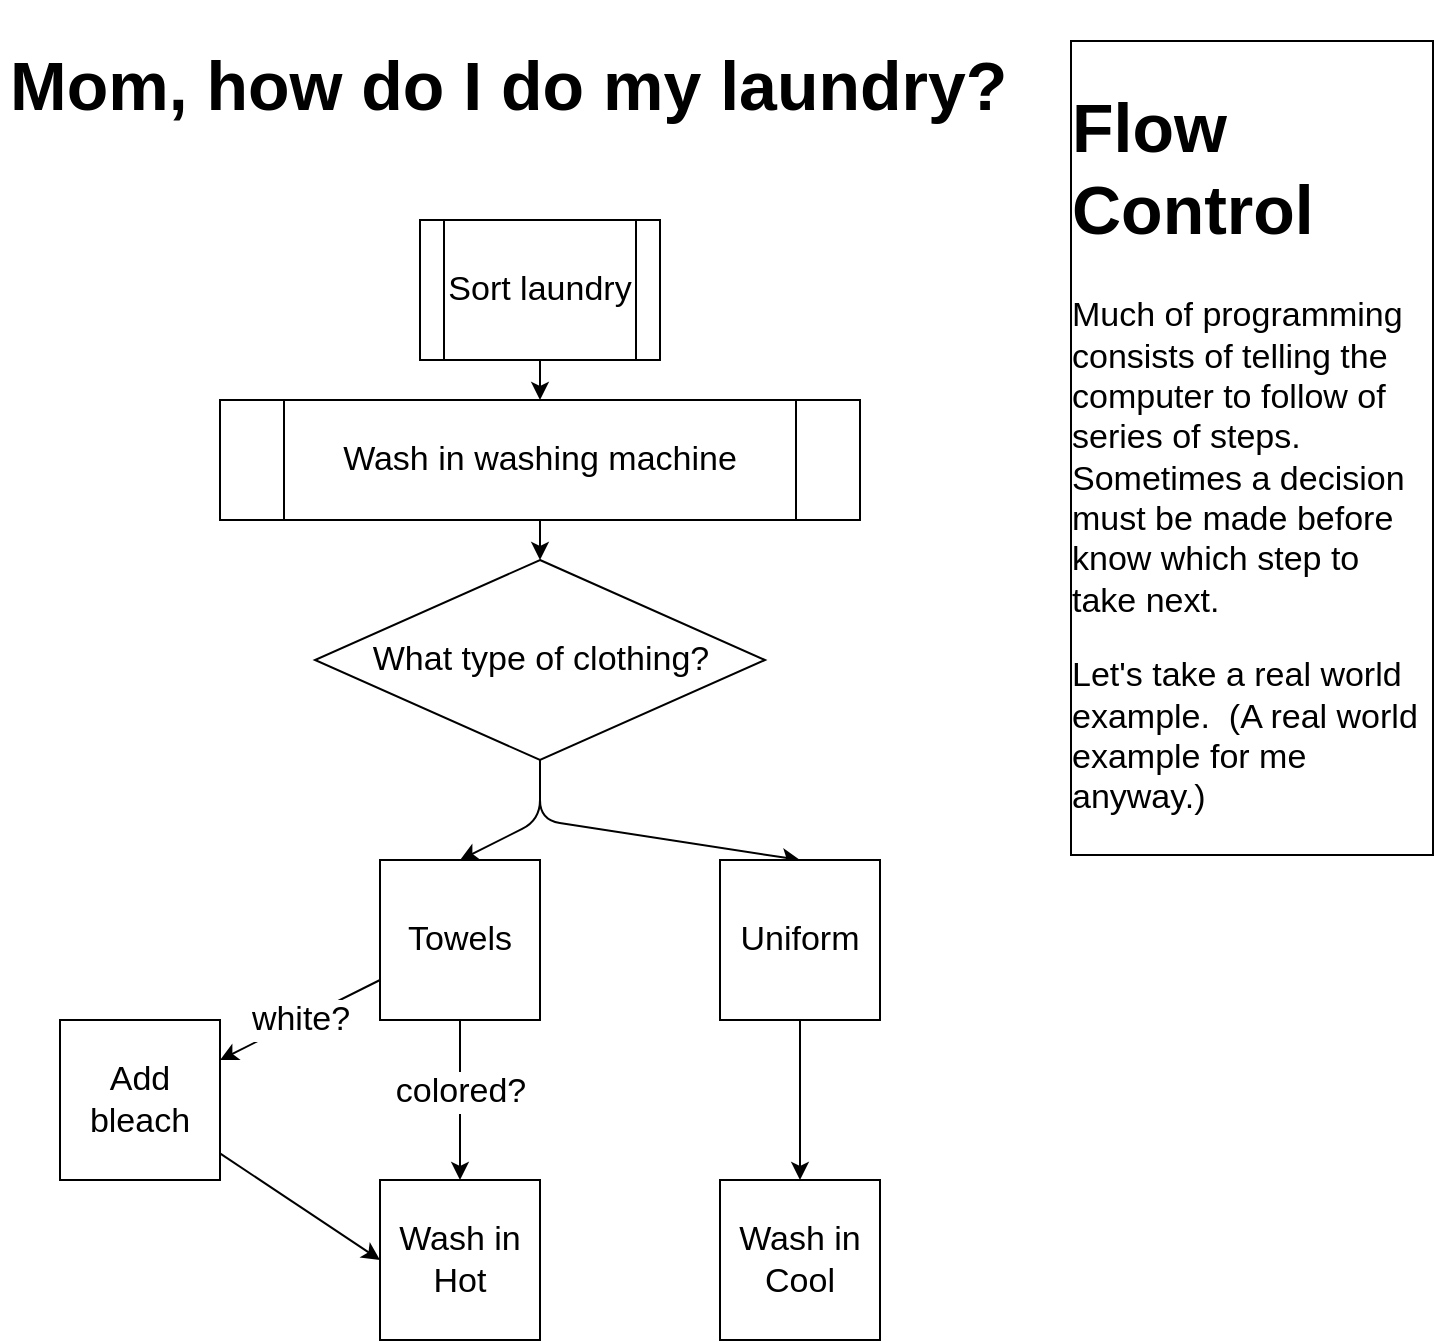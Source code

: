 <mxfile>
    <diagram id="wYqT8Si3l1c4VjrAS-H8" name="Page-1">
        <mxGraphModel dx="1289" dy="1494" grid="1" gridSize="10" guides="1" tooltips="1" connect="1" arrows="1" fold="1" page="1" pageScale="1" pageWidth="850" pageHeight="1100" math="0" shadow="0">
            <root>
                <mxCell id="0"/>
                <mxCell id="1" parent="0"/>
                <mxCell id="6" value="&lt;h1&gt;Flow Control&lt;/h1&gt;&lt;p&gt;Much of programming consists of telling the computer to follow of series of steps.&amp;nbsp; Sometimes a decision must be made before know which step to take next.&lt;/p&gt;&lt;p&gt;Let's take a real world example.&amp;nbsp; (A real world example for me anyway.)&lt;/p&gt;" style="text;html=1;strokeColor=none;fillColor=none;spacing=5;spacingTop=-20;whiteSpace=wrap;overflow=hidden;rounded=0;labelBorderColor=default;fontSize=17;" parent="1" vertex="1">
                    <mxGeometry x="540" y="20" width="190" height="400" as="geometry"/>
                </mxCell>
                <mxCell id="7" value="&lt;h1&gt;Mom, how do I do my laundry?&lt;/h1&gt;" style="text;html=1;strokeColor=none;fillColor=none;spacing=5;spacingTop=-20;whiteSpace=wrap;overflow=hidden;rounded=0;labelBorderColor=none;fontSize=17;" parent="1" vertex="1">
                    <mxGeometry x="10" width="530" height="70" as="geometry"/>
                </mxCell>
                <mxCell id="10" value="" style="edgeStyle=none;html=1;fontSize=17;" parent="1" source="8" target="9" edge="1">
                    <mxGeometry relative="1" as="geometry"/>
                </mxCell>
                <mxCell id="8" value="Sort laundry" style="shape=process;whiteSpace=wrap;html=1;backgroundOutline=1;labelBorderColor=none;fontSize=17;" parent="1" vertex="1">
                    <mxGeometry x="220" y="100" width="120" height="70" as="geometry"/>
                </mxCell>
                <mxCell id="13" value="" style="edgeStyle=none;html=1;fontSize=17;entryX=0.5;entryY=0;entryDx=0;entryDy=0;" parent="1" source="9" target="11" edge="1">
                    <mxGeometry relative="1" as="geometry"/>
                </mxCell>
                <mxCell id="9" value="Wash in washing machine" style="shape=process;whiteSpace=wrap;html=1;backgroundOutline=1;labelBorderColor=none;fontSize=17;" parent="1" vertex="1">
                    <mxGeometry x="120" y="190" width="320" height="60" as="geometry"/>
                </mxCell>
                <mxCell id="16" value="" style="edgeStyle=none;html=1;fontSize=17;entryX=0.5;entryY=0;entryDx=0;entryDy=0;exitX=0.5;exitY=1;exitDx=0;exitDy=0;" parent="1" source="11" target="14" edge="1">
                    <mxGeometry relative="1" as="geometry">
                        <mxPoint x="50" y="355" as="targetPoint"/>
                        <Array as="points">
                            <mxPoint x="280" y="400"/>
                        </Array>
                    </mxGeometry>
                </mxCell>
                <mxCell id="28" style="edgeStyle=none;html=1;exitX=0.5;exitY=1;exitDx=0;exitDy=0;entryX=0.5;entryY=0;entryDx=0;entryDy=0;" edge="1" parent="1" source="11" target="27">
                    <mxGeometry relative="1" as="geometry">
                        <Array as="points">
                            <mxPoint x="280" y="400"/>
                        </Array>
                    </mxGeometry>
                </mxCell>
                <mxCell id="11" value="What type of clothing?" style="rhombus;whiteSpace=wrap;html=1;labelBorderColor=none;fontSize=17;" parent="1" vertex="1">
                    <mxGeometry x="167.5" y="270" width="225" height="100" as="geometry"/>
                </mxCell>
                <mxCell id="18" value="" style="edgeStyle=none;html=1;fontSize=17;" parent="1" source="14" target="17" edge="1">
                    <mxGeometry relative="1" as="geometry"/>
                </mxCell>
                <mxCell id="25" value="colored?" style="edgeLabel;html=1;align=center;verticalAlign=middle;resizable=0;points=[];fontSize=17;" parent="18" vertex="1" connectable="0">
                    <mxGeometry x="-0.114" relative="1" as="geometry">
                        <mxPoint as="offset"/>
                    </mxGeometry>
                </mxCell>
                <mxCell id="22" value="white?" style="edgeStyle=none;html=1;fontSize=17;" parent="1" source="14" target="21" edge="1">
                    <mxGeometry relative="1" as="geometry"/>
                </mxCell>
                <mxCell id="14" value="Towels" style="whiteSpace=wrap;html=1;aspect=fixed;labelBorderColor=none;fontSize=17;" parent="1" vertex="1">
                    <mxGeometry x="200" y="420" width="80" height="80" as="geometry"/>
                </mxCell>
                <mxCell id="17" value="Wash in Hot" style="whiteSpace=wrap;html=1;aspect=fixed;labelBorderColor=none;fontSize=17;" parent="1" vertex="1">
                    <mxGeometry x="200" y="580" width="80" height="80" as="geometry"/>
                </mxCell>
                <mxCell id="24" value="" style="edgeStyle=none;html=1;fontSize=17;entryX=0;entryY=0.5;entryDx=0;entryDy=0;" parent="1" source="21" target="17" edge="1">
                    <mxGeometry relative="1" as="geometry">
                        <mxPoint x="260" y="550" as="targetPoint"/>
                        <Array as="points"/>
                    </mxGeometry>
                </mxCell>
                <mxCell id="21" value="Add bleach" style="whiteSpace=wrap;html=1;aspect=fixed;labelBorderColor=none;fontSize=17;" parent="1" vertex="1">
                    <mxGeometry x="40" y="500" width="80" height="80" as="geometry"/>
                </mxCell>
                <mxCell id="30" style="edgeStyle=none;html=1;exitX=0.5;exitY=1;exitDx=0;exitDy=0;entryX=0.5;entryY=0;entryDx=0;entryDy=0;" edge="1" parent="1" source="27" target="29">
                    <mxGeometry relative="1" as="geometry"/>
                </mxCell>
                <mxCell id="27" value="Uniform" style="whiteSpace=wrap;html=1;aspect=fixed;labelBorderColor=none;fontSize=17;" vertex="1" parent="1">
                    <mxGeometry x="370" y="420" width="80" height="80" as="geometry"/>
                </mxCell>
                <mxCell id="29" value="Wash in Cool" style="whiteSpace=wrap;html=1;aspect=fixed;labelBorderColor=none;fontSize=17;" vertex="1" parent="1">
                    <mxGeometry x="370" y="580" width="80" height="80" as="geometry"/>
                </mxCell>
            </root>
        </mxGraphModel>
    </diagram>
</mxfile>